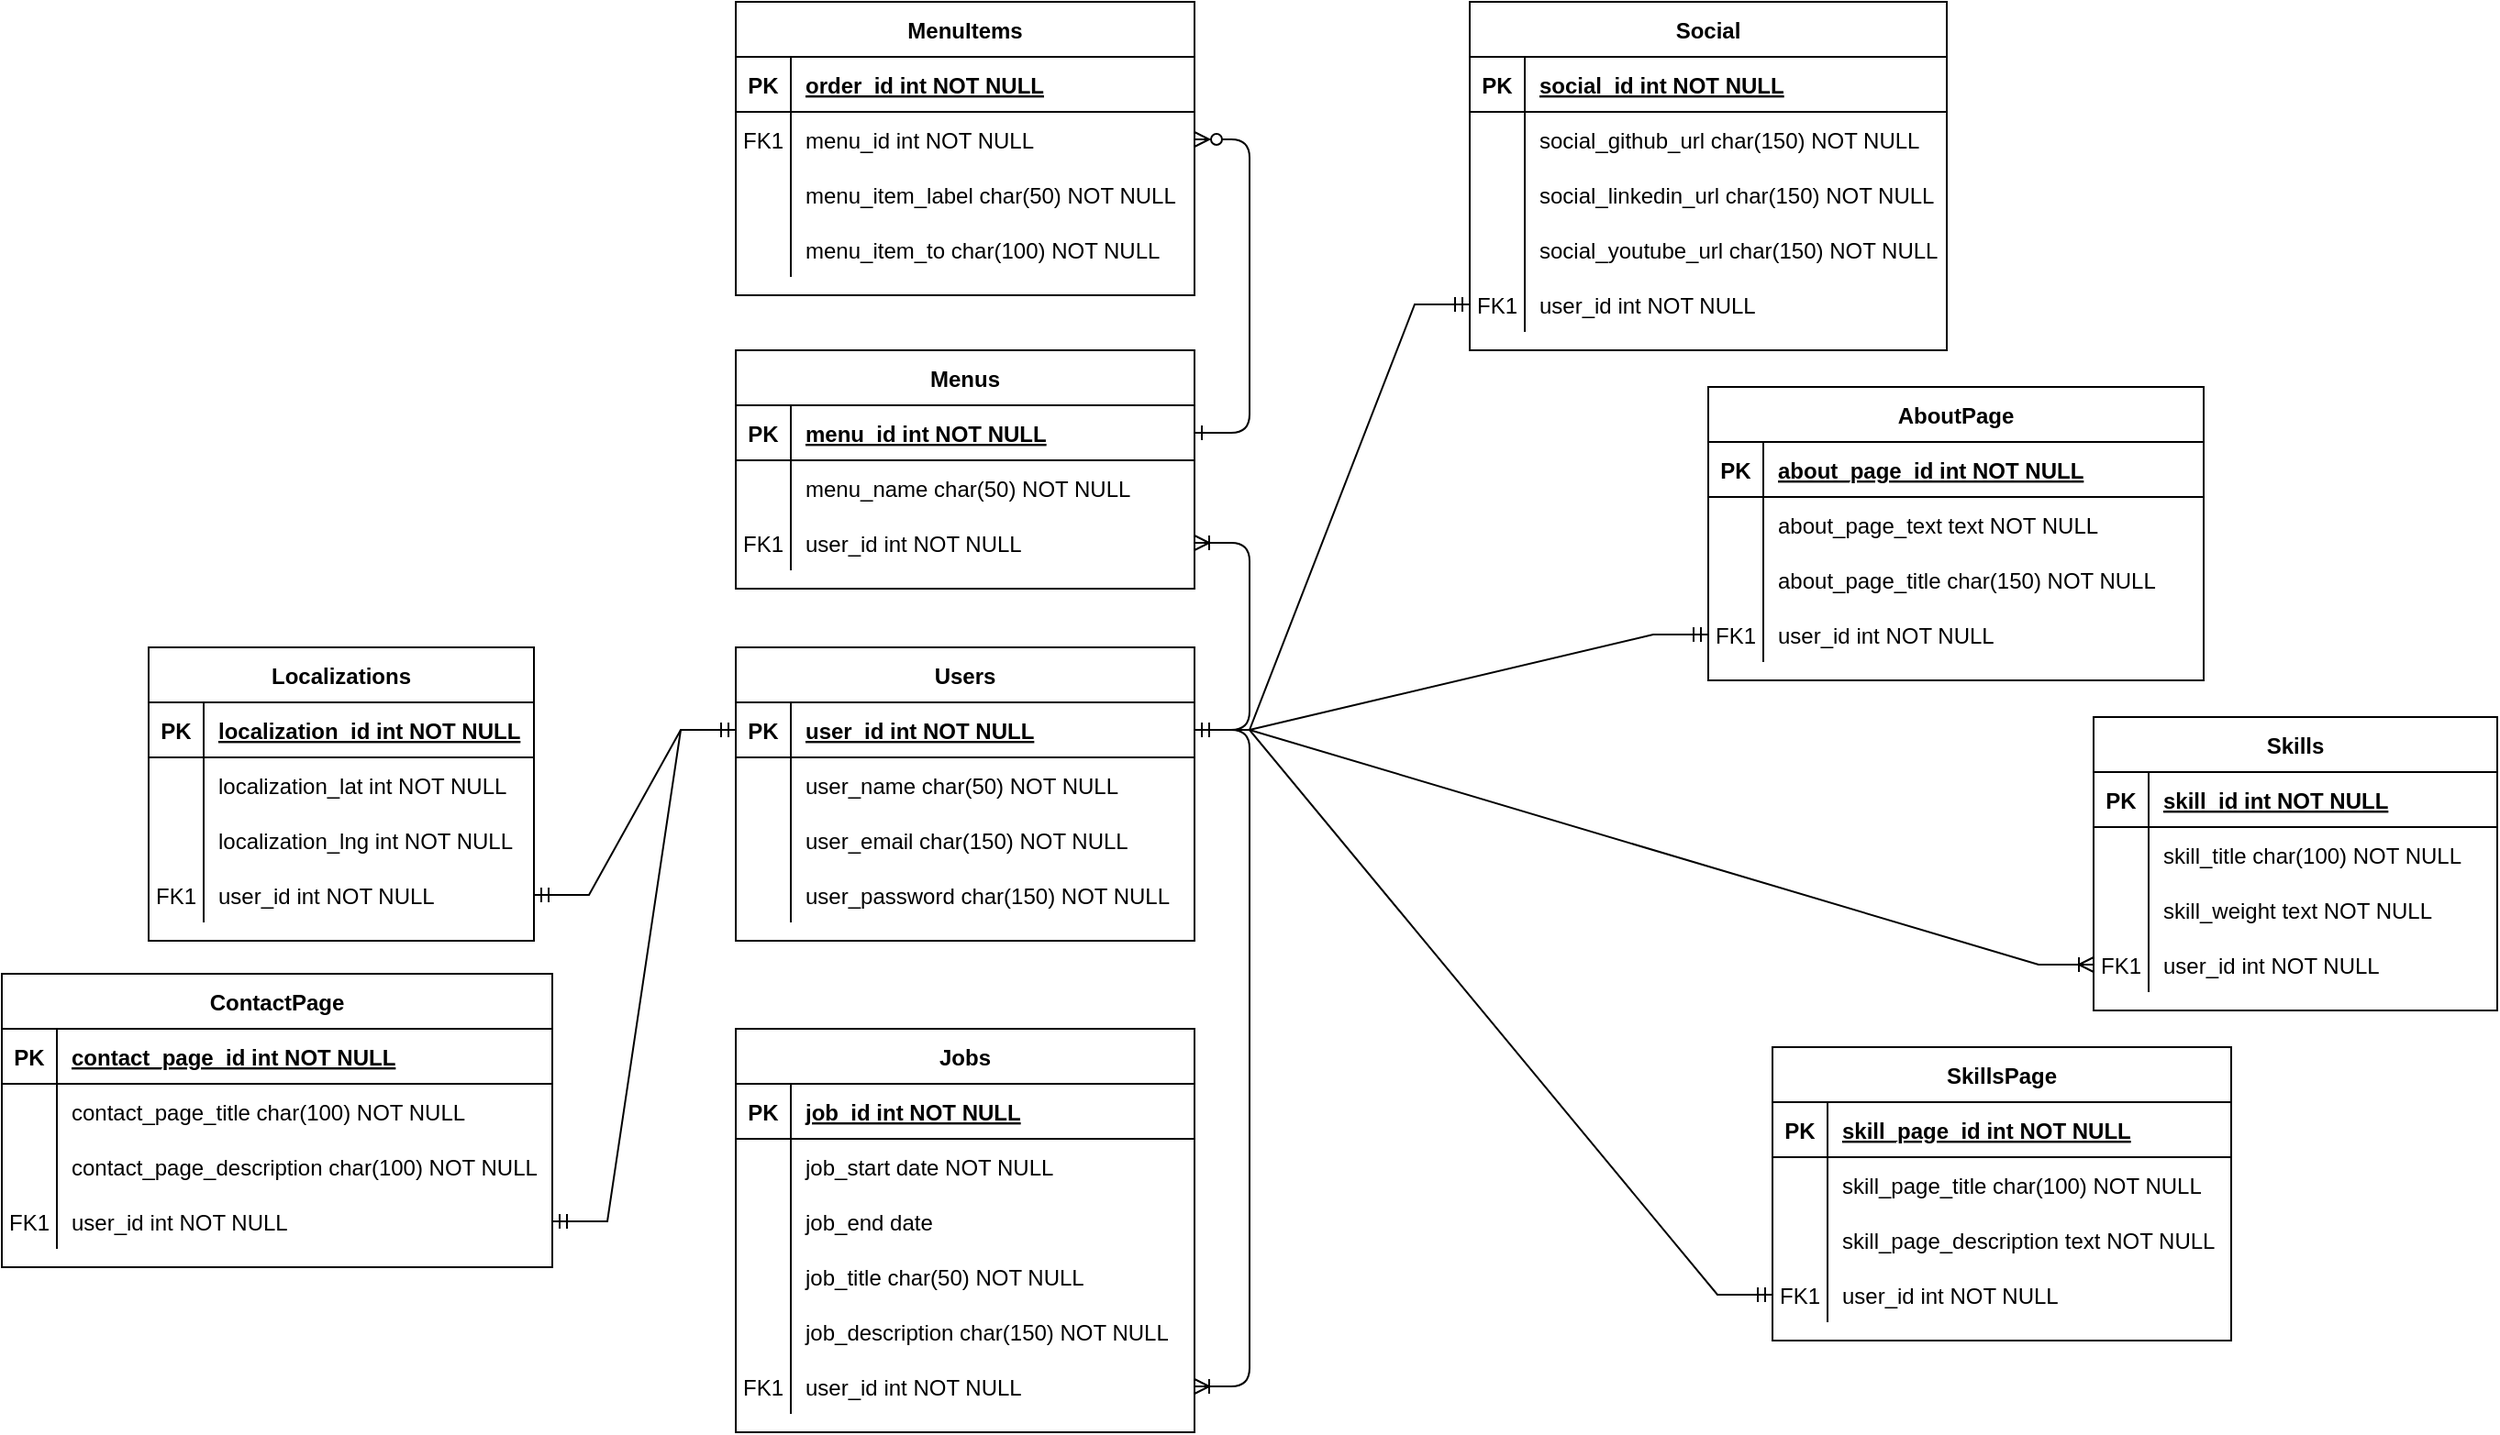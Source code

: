 <mxfile version="19.0.3" type="device"><diagram id="R2lEEEUBdFMjLlhIrx00" name="Page-1"><mxGraphModel dx="2092" dy="469" grid="1" gridSize="10" guides="1" tooltips="1" connect="1" arrows="1" fold="1" page="1" pageScale="1" pageWidth="1169" pageHeight="827" math="0" shadow="0" extFonts="Permanent Marker^https://fonts.googleapis.com/css?family=Permanent+Marker"><root><mxCell id="0"/><mxCell id="1" parent="0"/><mxCell id="C-vyLk0tnHw3VtMMgP7b-1" value="" style="edgeStyle=entityRelationEdgeStyle;endArrow=ERzeroToMany;startArrow=ERone;endFill=1;startFill=0;" parent="1" source="C-vyLk0tnHw3VtMMgP7b-24" target="C-vyLk0tnHw3VtMMgP7b-6" edge="1"><mxGeometry width="100" height="100" relative="1" as="geometry"><mxPoint x="-400" y="700" as="sourcePoint"/><mxPoint x="-300" y="600" as="targetPoint"/></mxGeometry></mxCell><mxCell id="C-vyLk0tnHw3VtMMgP7b-2" value="MenuItems" style="shape=table;startSize=30;container=1;collapsible=1;childLayout=tableLayout;fixedRows=1;rowLines=0;fontStyle=1;align=center;resizeLast=1;" parent="1" vertex="1"><mxGeometry x="20" y="10" width="250" height="160" as="geometry"/></mxCell><mxCell id="C-vyLk0tnHw3VtMMgP7b-3" value="" style="shape=partialRectangle;collapsible=0;dropTarget=0;pointerEvents=0;fillColor=none;points=[[0,0.5],[1,0.5]];portConstraint=eastwest;top=0;left=0;right=0;bottom=1;" parent="C-vyLk0tnHw3VtMMgP7b-2" vertex="1"><mxGeometry y="30" width="250" height="30" as="geometry"/></mxCell><mxCell id="C-vyLk0tnHw3VtMMgP7b-4" value="PK" style="shape=partialRectangle;overflow=hidden;connectable=0;fillColor=none;top=0;left=0;bottom=0;right=0;fontStyle=1;" parent="C-vyLk0tnHw3VtMMgP7b-3" vertex="1"><mxGeometry width="30" height="30" as="geometry"><mxRectangle width="30" height="30" as="alternateBounds"/></mxGeometry></mxCell><mxCell id="C-vyLk0tnHw3VtMMgP7b-5" value="order_id int NOT NULL " style="shape=partialRectangle;overflow=hidden;connectable=0;fillColor=none;top=0;left=0;bottom=0;right=0;align=left;spacingLeft=6;fontStyle=5;" parent="C-vyLk0tnHw3VtMMgP7b-3" vertex="1"><mxGeometry x="30" width="220" height="30" as="geometry"><mxRectangle width="220" height="30" as="alternateBounds"/></mxGeometry></mxCell><mxCell id="C-vyLk0tnHw3VtMMgP7b-6" value="" style="shape=partialRectangle;collapsible=0;dropTarget=0;pointerEvents=0;fillColor=none;points=[[0,0.5],[1,0.5]];portConstraint=eastwest;top=0;left=0;right=0;bottom=0;" parent="C-vyLk0tnHw3VtMMgP7b-2" vertex="1"><mxGeometry y="60" width="250" height="30" as="geometry"/></mxCell><mxCell id="C-vyLk0tnHw3VtMMgP7b-7" value="FK1" style="shape=partialRectangle;overflow=hidden;connectable=0;fillColor=none;top=0;left=0;bottom=0;right=0;" parent="C-vyLk0tnHw3VtMMgP7b-6" vertex="1"><mxGeometry width="30" height="30" as="geometry"><mxRectangle width="30" height="30" as="alternateBounds"/></mxGeometry></mxCell><mxCell id="C-vyLk0tnHw3VtMMgP7b-8" value="menu_id int NOT NULL" style="shape=partialRectangle;overflow=hidden;connectable=0;fillColor=none;top=0;left=0;bottom=0;right=0;align=left;spacingLeft=6;" parent="C-vyLk0tnHw3VtMMgP7b-6" vertex="1"><mxGeometry x="30" width="220" height="30" as="geometry"><mxRectangle width="220" height="30" as="alternateBounds"/></mxGeometry></mxCell><mxCell id="C-vyLk0tnHw3VtMMgP7b-9" value="" style="shape=partialRectangle;collapsible=0;dropTarget=0;pointerEvents=0;fillColor=none;points=[[0,0.5],[1,0.5]];portConstraint=eastwest;top=0;left=0;right=0;bottom=0;" parent="C-vyLk0tnHw3VtMMgP7b-2" vertex="1"><mxGeometry y="90" width="250" height="30" as="geometry"/></mxCell><mxCell id="C-vyLk0tnHw3VtMMgP7b-10" value="" style="shape=partialRectangle;overflow=hidden;connectable=0;fillColor=none;top=0;left=0;bottom=0;right=0;" parent="C-vyLk0tnHw3VtMMgP7b-9" vertex="1"><mxGeometry width="30" height="30" as="geometry"><mxRectangle width="30" height="30" as="alternateBounds"/></mxGeometry></mxCell><mxCell id="C-vyLk0tnHw3VtMMgP7b-11" value="menu_item_label char(50) NOT NULL" style="shape=partialRectangle;overflow=hidden;connectable=0;fillColor=none;top=0;left=0;bottom=0;right=0;align=left;spacingLeft=6;" parent="C-vyLk0tnHw3VtMMgP7b-9" vertex="1"><mxGeometry x="30" width="220" height="30" as="geometry"><mxRectangle width="220" height="30" as="alternateBounds"/></mxGeometry></mxCell><mxCell id="0w_cMMmp7OJdgf9dZxcB-1" value="" style="shape=partialRectangle;collapsible=0;dropTarget=0;pointerEvents=0;fillColor=none;points=[[0,0.5],[1,0.5]];portConstraint=eastwest;top=0;left=0;right=0;bottom=0;" parent="C-vyLk0tnHw3VtMMgP7b-2" vertex="1"><mxGeometry y="120" width="250" height="30" as="geometry"/></mxCell><mxCell id="0w_cMMmp7OJdgf9dZxcB-2" value="" style="shape=partialRectangle;overflow=hidden;connectable=0;fillColor=none;top=0;left=0;bottom=0;right=0;" parent="0w_cMMmp7OJdgf9dZxcB-1" vertex="1"><mxGeometry width="30" height="30" as="geometry"><mxRectangle width="30" height="30" as="alternateBounds"/></mxGeometry></mxCell><mxCell id="0w_cMMmp7OJdgf9dZxcB-3" value="menu_item_to char(100) NOT NULL" style="shape=partialRectangle;overflow=hidden;connectable=0;fillColor=none;top=0;left=0;bottom=0;right=0;align=left;spacingLeft=6;" parent="0w_cMMmp7OJdgf9dZxcB-1" vertex="1"><mxGeometry x="30" width="220" height="30" as="geometry"><mxRectangle width="220" height="30" as="alternateBounds"/></mxGeometry></mxCell><mxCell id="C-vyLk0tnHw3VtMMgP7b-23" value="Menus" style="shape=table;startSize=30;container=1;collapsible=1;childLayout=tableLayout;fixedRows=1;rowLines=0;fontStyle=1;align=center;resizeLast=1;" parent="1" vertex="1"><mxGeometry x="20" y="200" width="250" height="130" as="geometry"/></mxCell><mxCell id="C-vyLk0tnHw3VtMMgP7b-24" value="" style="shape=partialRectangle;collapsible=0;dropTarget=0;pointerEvents=0;fillColor=none;points=[[0,0.5],[1,0.5]];portConstraint=eastwest;top=0;left=0;right=0;bottom=1;" parent="C-vyLk0tnHw3VtMMgP7b-23" vertex="1"><mxGeometry y="30" width="250" height="30" as="geometry"/></mxCell><mxCell id="C-vyLk0tnHw3VtMMgP7b-25" value="PK" style="shape=partialRectangle;overflow=hidden;connectable=0;fillColor=none;top=0;left=0;bottom=0;right=0;fontStyle=1;" parent="C-vyLk0tnHw3VtMMgP7b-24" vertex="1"><mxGeometry width="30" height="30" as="geometry"><mxRectangle width="30" height="30" as="alternateBounds"/></mxGeometry></mxCell><mxCell id="C-vyLk0tnHw3VtMMgP7b-26" value="menu_id int NOT NULL " style="shape=partialRectangle;overflow=hidden;connectable=0;fillColor=none;top=0;left=0;bottom=0;right=0;align=left;spacingLeft=6;fontStyle=5;" parent="C-vyLk0tnHw3VtMMgP7b-24" vertex="1"><mxGeometry x="30" width="220" height="30" as="geometry"><mxRectangle width="220" height="30" as="alternateBounds"/></mxGeometry></mxCell><mxCell id="C-vyLk0tnHw3VtMMgP7b-27" value="" style="shape=partialRectangle;collapsible=0;dropTarget=0;pointerEvents=0;fillColor=none;points=[[0,0.5],[1,0.5]];portConstraint=eastwest;top=0;left=0;right=0;bottom=0;" parent="C-vyLk0tnHw3VtMMgP7b-23" vertex="1"><mxGeometry y="60" width="250" height="30" as="geometry"/></mxCell><mxCell id="C-vyLk0tnHw3VtMMgP7b-28" value="" style="shape=partialRectangle;overflow=hidden;connectable=0;fillColor=none;top=0;left=0;bottom=0;right=0;" parent="C-vyLk0tnHw3VtMMgP7b-27" vertex="1"><mxGeometry width="30" height="30" as="geometry"><mxRectangle width="30" height="30" as="alternateBounds"/></mxGeometry></mxCell><mxCell id="C-vyLk0tnHw3VtMMgP7b-29" value="menu_name char(50) NOT NULL" style="shape=partialRectangle;overflow=hidden;connectable=0;fillColor=none;top=0;left=0;bottom=0;right=0;align=left;spacingLeft=6;" parent="C-vyLk0tnHw3VtMMgP7b-27" vertex="1"><mxGeometry x="30" width="220" height="30" as="geometry"><mxRectangle width="220" height="30" as="alternateBounds"/></mxGeometry></mxCell><mxCell id="wL13gXfQm0aRCwqYXmZl-15" value="" style="shape=partialRectangle;collapsible=0;dropTarget=0;pointerEvents=0;fillColor=none;points=[[0,0.5],[1,0.5]];portConstraint=eastwest;top=0;left=0;right=0;bottom=0;" parent="C-vyLk0tnHw3VtMMgP7b-23" vertex="1"><mxGeometry y="90" width="250" height="30" as="geometry"/></mxCell><mxCell id="wL13gXfQm0aRCwqYXmZl-16" value="FK1" style="shape=partialRectangle;overflow=hidden;connectable=0;fillColor=none;top=0;left=0;bottom=0;right=0;" parent="wL13gXfQm0aRCwqYXmZl-15" vertex="1"><mxGeometry width="30" height="30" as="geometry"><mxRectangle width="30" height="30" as="alternateBounds"/></mxGeometry></mxCell><mxCell id="wL13gXfQm0aRCwqYXmZl-17" value="user_id int NOT NULL" style="shape=partialRectangle;overflow=hidden;connectable=0;fillColor=none;top=0;left=0;bottom=0;right=0;align=left;spacingLeft=6;" parent="wL13gXfQm0aRCwqYXmZl-15" vertex="1"><mxGeometry x="30" width="220" height="30" as="geometry"><mxRectangle width="220" height="30" as="alternateBounds"/></mxGeometry></mxCell><mxCell id="-p1VI9gJHtbzAQNxb0Ce-1" value="Social" style="shape=table;startSize=30;container=1;collapsible=1;childLayout=tableLayout;fixedRows=1;rowLines=0;fontStyle=1;align=center;resizeLast=1;" parent="1" vertex="1"><mxGeometry x="420" y="10" width="260" height="190" as="geometry"/></mxCell><mxCell id="-p1VI9gJHtbzAQNxb0Ce-2" value="" style="shape=partialRectangle;collapsible=0;dropTarget=0;pointerEvents=0;fillColor=none;points=[[0,0.5],[1,0.5]];portConstraint=eastwest;top=0;left=0;right=0;bottom=1;" parent="-p1VI9gJHtbzAQNxb0Ce-1" vertex="1"><mxGeometry y="30" width="260" height="30" as="geometry"/></mxCell><mxCell id="-p1VI9gJHtbzAQNxb0Ce-3" value="PK" style="shape=partialRectangle;overflow=hidden;connectable=0;fillColor=none;top=0;left=0;bottom=0;right=0;fontStyle=1;" parent="-p1VI9gJHtbzAQNxb0Ce-2" vertex="1"><mxGeometry width="30" height="30" as="geometry"><mxRectangle width="30" height="30" as="alternateBounds"/></mxGeometry></mxCell><mxCell id="-p1VI9gJHtbzAQNxb0Ce-4" value="social_id int NOT NULL " style="shape=partialRectangle;overflow=hidden;connectable=0;fillColor=none;top=0;left=0;bottom=0;right=0;align=left;spacingLeft=6;fontStyle=5;" parent="-p1VI9gJHtbzAQNxb0Ce-2" vertex="1"><mxGeometry x="30" width="230" height="30" as="geometry"><mxRectangle width="230" height="30" as="alternateBounds"/></mxGeometry></mxCell><mxCell id="-p1VI9gJHtbzAQNxb0Ce-5" value="" style="shape=partialRectangle;collapsible=0;dropTarget=0;pointerEvents=0;fillColor=none;points=[[0,0.5],[1,0.5]];portConstraint=eastwest;top=0;left=0;right=0;bottom=0;" parent="-p1VI9gJHtbzAQNxb0Ce-1" vertex="1"><mxGeometry y="60" width="260" height="30" as="geometry"/></mxCell><mxCell id="-p1VI9gJHtbzAQNxb0Ce-6" value="" style="shape=partialRectangle;overflow=hidden;connectable=0;fillColor=none;top=0;left=0;bottom=0;right=0;" parent="-p1VI9gJHtbzAQNxb0Ce-5" vertex="1"><mxGeometry width="30" height="30" as="geometry"><mxRectangle width="30" height="30" as="alternateBounds"/></mxGeometry></mxCell><mxCell id="-p1VI9gJHtbzAQNxb0Ce-7" value="social_github_url char(150) NOT NULL" style="shape=partialRectangle;overflow=hidden;connectable=0;fillColor=none;top=0;left=0;bottom=0;right=0;align=left;spacingLeft=6;" parent="-p1VI9gJHtbzAQNxb0Ce-5" vertex="1"><mxGeometry x="30" width="230" height="30" as="geometry"><mxRectangle width="230" height="30" as="alternateBounds"/></mxGeometry></mxCell><mxCell id="-p1VI9gJHtbzAQNxb0Ce-8" value="" style="shape=partialRectangle;collapsible=0;dropTarget=0;pointerEvents=0;fillColor=none;points=[[0,0.5],[1,0.5]];portConstraint=eastwest;top=0;left=0;right=0;bottom=0;" parent="-p1VI9gJHtbzAQNxb0Ce-1" vertex="1"><mxGeometry y="90" width="260" height="30" as="geometry"/></mxCell><mxCell id="-p1VI9gJHtbzAQNxb0Ce-9" value="" style="shape=partialRectangle;overflow=hidden;connectable=0;fillColor=none;top=0;left=0;bottom=0;right=0;" parent="-p1VI9gJHtbzAQNxb0Ce-8" vertex="1"><mxGeometry width="30" height="30" as="geometry"><mxRectangle width="30" height="30" as="alternateBounds"/></mxGeometry></mxCell><mxCell id="-p1VI9gJHtbzAQNxb0Ce-10" value="social_linkedin_url char(150) NOT NULL" style="shape=partialRectangle;overflow=hidden;connectable=0;fillColor=none;top=0;left=0;bottom=0;right=0;align=left;spacingLeft=6;" parent="-p1VI9gJHtbzAQNxb0Ce-8" vertex="1"><mxGeometry x="30" width="230" height="30" as="geometry"><mxRectangle width="230" height="30" as="alternateBounds"/></mxGeometry></mxCell><mxCell id="-p1VI9gJHtbzAQNxb0Ce-11" value="" style="shape=partialRectangle;collapsible=0;dropTarget=0;pointerEvents=0;fillColor=none;points=[[0,0.5],[1,0.5]];portConstraint=eastwest;top=0;left=0;right=0;bottom=0;" parent="-p1VI9gJHtbzAQNxb0Ce-1" vertex="1"><mxGeometry y="120" width="260" height="30" as="geometry"/></mxCell><mxCell id="-p1VI9gJHtbzAQNxb0Ce-12" value="" style="shape=partialRectangle;overflow=hidden;connectable=0;fillColor=none;top=0;left=0;bottom=0;right=0;" parent="-p1VI9gJHtbzAQNxb0Ce-11" vertex="1"><mxGeometry width="30" height="30" as="geometry"><mxRectangle width="30" height="30" as="alternateBounds"/></mxGeometry></mxCell><mxCell id="-p1VI9gJHtbzAQNxb0Ce-13" value="social_youtube_url char(150) NOT NULL" style="shape=partialRectangle;overflow=hidden;connectable=0;fillColor=none;top=0;left=0;bottom=0;right=0;align=left;spacingLeft=6;" parent="-p1VI9gJHtbzAQNxb0Ce-11" vertex="1"><mxGeometry x="30" width="230" height="30" as="geometry"><mxRectangle width="230" height="30" as="alternateBounds"/></mxGeometry></mxCell><mxCell id="-p1VI9gJHtbzAQNxb0Ce-62" value="" style="shape=partialRectangle;collapsible=0;dropTarget=0;pointerEvents=0;fillColor=none;points=[[0,0.5],[1,0.5]];portConstraint=eastwest;top=0;left=0;right=0;bottom=0;" parent="-p1VI9gJHtbzAQNxb0Ce-1" vertex="1"><mxGeometry y="150" width="260" height="30" as="geometry"/></mxCell><mxCell id="-p1VI9gJHtbzAQNxb0Ce-63" value="FK1" style="shape=partialRectangle;overflow=hidden;connectable=0;fillColor=none;top=0;left=0;bottom=0;right=0;" parent="-p1VI9gJHtbzAQNxb0Ce-62" vertex="1"><mxGeometry width="30" height="30" as="geometry"><mxRectangle width="30" height="30" as="alternateBounds"/></mxGeometry></mxCell><mxCell id="-p1VI9gJHtbzAQNxb0Ce-64" value="user_id int NOT NULL" style="shape=partialRectangle;overflow=hidden;connectable=0;fillColor=none;top=0;left=0;bottom=0;right=0;align=left;spacingLeft=6;" parent="-p1VI9gJHtbzAQNxb0Ce-62" vertex="1"><mxGeometry x="30" width="230" height="30" as="geometry"><mxRectangle width="230" height="30" as="alternateBounds"/></mxGeometry></mxCell><mxCell id="-p1VI9gJHtbzAQNxb0Ce-14" value="Users" style="shape=table;startSize=30;container=1;collapsible=1;childLayout=tableLayout;fixedRows=1;rowLines=0;fontStyle=1;align=center;resizeLast=1;" parent="1" vertex="1"><mxGeometry x="20" y="362" width="250" height="160" as="geometry"/></mxCell><mxCell id="-p1VI9gJHtbzAQNxb0Ce-15" value="" style="shape=partialRectangle;collapsible=0;dropTarget=0;pointerEvents=0;fillColor=none;points=[[0,0.5],[1,0.5]];portConstraint=eastwest;top=0;left=0;right=0;bottom=1;" parent="-p1VI9gJHtbzAQNxb0Ce-14" vertex="1"><mxGeometry y="30" width="250" height="30" as="geometry"/></mxCell><mxCell id="-p1VI9gJHtbzAQNxb0Ce-16" value="PK" style="shape=partialRectangle;overflow=hidden;connectable=0;fillColor=none;top=0;left=0;bottom=0;right=0;fontStyle=1;" parent="-p1VI9gJHtbzAQNxb0Ce-15" vertex="1"><mxGeometry width="30" height="30" as="geometry"><mxRectangle width="30" height="30" as="alternateBounds"/></mxGeometry></mxCell><mxCell id="-p1VI9gJHtbzAQNxb0Ce-17" value="user_id int NOT NULL " style="shape=partialRectangle;overflow=hidden;connectable=0;fillColor=none;top=0;left=0;bottom=0;right=0;align=left;spacingLeft=6;fontStyle=5;" parent="-p1VI9gJHtbzAQNxb0Ce-15" vertex="1"><mxGeometry x="30" width="220" height="30" as="geometry"><mxRectangle width="220" height="30" as="alternateBounds"/></mxGeometry></mxCell><mxCell id="-p1VI9gJHtbzAQNxb0Ce-18" value="" style="shape=partialRectangle;collapsible=0;dropTarget=0;pointerEvents=0;fillColor=none;points=[[0,0.5],[1,0.5]];portConstraint=eastwest;top=0;left=0;right=0;bottom=0;" parent="-p1VI9gJHtbzAQNxb0Ce-14" vertex="1"><mxGeometry y="60" width="250" height="30" as="geometry"/></mxCell><mxCell id="-p1VI9gJHtbzAQNxb0Ce-19" value="" style="shape=partialRectangle;overflow=hidden;connectable=0;fillColor=none;top=0;left=0;bottom=0;right=0;" parent="-p1VI9gJHtbzAQNxb0Ce-18" vertex="1"><mxGeometry width="30" height="30" as="geometry"><mxRectangle width="30" height="30" as="alternateBounds"/></mxGeometry></mxCell><mxCell id="-p1VI9gJHtbzAQNxb0Ce-20" value="user_name char(50) NOT NULL" style="shape=partialRectangle;overflow=hidden;connectable=0;fillColor=none;top=0;left=0;bottom=0;right=0;align=left;spacingLeft=6;" parent="-p1VI9gJHtbzAQNxb0Ce-18" vertex="1"><mxGeometry x="30" width="220" height="30" as="geometry"><mxRectangle width="220" height="30" as="alternateBounds"/></mxGeometry></mxCell><mxCell id="-p1VI9gJHtbzAQNxb0Ce-21" value="" style="shape=partialRectangle;collapsible=0;dropTarget=0;pointerEvents=0;fillColor=none;points=[[0,0.5],[1,0.5]];portConstraint=eastwest;top=0;left=0;right=0;bottom=0;" parent="-p1VI9gJHtbzAQNxb0Ce-14" vertex="1"><mxGeometry y="90" width="250" height="30" as="geometry"/></mxCell><mxCell id="-p1VI9gJHtbzAQNxb0Ce-22" value="" style="shape=partialRectangle;overflow=hidden;connectable=0;fillColor=none;top=0;left=0;bottom=0;right=0;" parent="-p1VI9gJHtbzAQNxb0Ce-21" vertex="1"><mxGeometry width="30" height="30" as="geometry"><mxRectangle width="30" height="30" as="alternateBounds"/></mxGeometry></mxCell><mxCell id="-p1VI9gJHtbzAQNxb0Ce-23" value="user_email char(150) NOT NULL" style="shape=partialRectangle;overflow=hidden;connectable=0;fillColor=none;top=0;left=0;bottom=0;right=0;align=left;spacingLeft=6;" parent="-p1VI9gJHtbzAQNxb0Ce-21" vertex="1"><mxGeometry x="30" width="220" height="30" as="geometry"><mxRectangle width="220" height="30" as="alternateBounds"/></mxGeometry></mxCell><mxCell id="-p1VI9gJHtbzAQNxb0Ce-24" value="" style="shape=partialRectangle;collapsible=0;dropTarget=0;pointerEvents=0;fillColor=none;points=[[0,0.5],[1,0.5]];portConstraint=eastwest;top=0;left=0;right=0;bottom=0;" parent="-p1VI9gJHtbzAQNxb0Ce-14" vertex="1"><mxGeometry y="120" width="250" height="30" as="geometry"/></mxCell><mxCell id="-p1VI9gJHtbzAQNxb0Ce-25" value="" style="shape=partialRectangle;overflow=hidden;connectable=0;fillColor=none;top=0;left=0;bottom=0;right=0;" parent="-p1VI9gJHtbzAQNxb0Ce-24" vertex="1"><mxGeometry width="30" height="30" as="geometry"><mxRectangle width="30" height="30" as="alternateBounds"/></mxGeometry></mxCell><mxCell id="-p1VI9gJHtbzAQNxb0Ce-26" value="user_password char(150) NOT NULL" style="shape=partialRectangle;overflow=hidden;connectable=0;fillColor=none;top=0;left=0;bottom=0;right=0;align=left;spacingLeft=6;" parent="-p1VI9gJHtbzAQNxb0Ce-24" vertex="1"><mxGeometry x="30" width="220" height="30" as="geometry"><mxRectangle width="220" height="30" as="alternateBounds"/></mxGeometry></mxCell><mxCell id="MSf_g4DOHhOF5L7z4UEj-1" value="AboutPage" style="shape=table;startSize=30;container=1;collapsible=1;childLayout=tableLayout;fixedRows=1;rowLines=0;fontStyle=1;align=center;resizeLast=1;" parent="1" vertex="1"><mxGeometry x="550" y="220" width="270" height="160" as="geometry"/></mxCell><mxCell id="MSf_g4DOHhOF5L7z4UEj-2" value="" style="shape=partialRectangle;collapsible=0;dropTarget=0;pointerEvents=0;fillColor=none;points=[[0,0.5],[1,0.5]];portConstraint=eastwest;top=0;left=0;right=0;bottom=1;" parent="MSf_g4DOHhOF5L7z4UEj-1" vertex="1"><mxGeometry y="30" width="270" height="30" as="geometry"/></mxCell><mxCell id="MSf_g4DOHhOF5L7z4UEj-3" value="PK" style="shape=partialRectangle;overflow=hidden;connectable=0;fillColor=none;top=0;left=0;bottom=0;right=0;fontStyle=1;" parent="MSf_g4DOHhOF5L7z4UEj-2" vertex="1"><mxGeometry width="30" height="30" as="geometry"><mxRectangle width="30" height="30" as="alternateBounds"/></mxGeometry></mxCell><mxCell id="MSf_g4DOHhOF5L7z4UEj-4" value="about_page_id int NOT NULL " style="shape=partialRectangle;overflow=hidden;connectable=0;fillColor=none;top=0;left=0;bottom=0;right=0;align=left;spacingLeft=6;fontStyle=5;" parent="MSf_g4DOHhOF5L7z4UEj-2" vertex="1"><mxGeometry x="30" width="240" height="30" as="geometry"><mxRectangle width="240" height="30" as="alternateBounds"/></mxGeometry></mxCell><mxCell id="MSf_g4DOHhOF5L7z4UEj-5" value="" style="shape=partialRectangle;collapsible=0;dropTarget=0;pointerEvents=0;fillColor=none;points=[[0,0.5],[1,0.5]];portConstraint=eastwest;top=0;left=0;right=0;bottom=0;" parent="MSf_g4DOHhOF5L7z4UEj-1" vertex="1"><mxGeometry y="60" width="270" height="30" as="geometry"/></mxCell><mxCell id="MSf_g4DOHhOF5L7z4UEj-6" value="" style="shape=partialRectangle;overflow=hidden;connectable=0;fillColor=none;top=0;left=0;bottom=0;right=0;" parent="MSf_g4DOHhOF5L7z4UEj-5" vertex="1"><mxGeometry width="30" height="30" as="geometry"><mxRectangle width="30" height="30" as="alternateBounds"/></mxGeometry></mxCell><mxCell id="MSf_g4DOHhOF5L7z4UEj-7" value="about_page_text text NOT NULL" style="shape=partialRectangle;overflow=hidden;connectable=0;fillColor=none;top=0;left=0;bottom=0;right=0;align=left;spacingLeft=6;" parent="MSf_g4DOHhOF5L7z4UEj-5" vertex="1"><mxGeometry x="30" width="240" height="30" as="geometry"><mxRectangle width="240" height="30" as="alternateBounds"/></mxGeometry></mxCell><mxCell id="MSf_g4DOHhOF5L7z4UEj-8" value="" style="shape=partialRectangle;collapsible=0;dropTarget=0;pointerEvents=0;fillColor=none;points=[[0,0.5],[1,0.5]];portConstraint=eastwest;top=0;left=0;right=0;bottom=0;" parent="MSf_g4DOHhOF5L7z4UEj-1" vertex="1"><mxGeometry y="90" width="270" height="30" as="geometry"/></mxCell><mxCell id="MSf_g4DOHhOF5L7z4UEj-9" value="" style="shape=partialRectangle;overflow=hidden;connectable=0;fillColor=none;top=0;left=0;bottom=0;right=0;" parent="MSf_g4DOHhOF5L7z4UEj-8" vertex="1"><mxGeometry width="30" height="30" as="geometry"><mxRectangle width="30" height="30" as="alternateBounds"/></mxGeometry></mxCell><mxCell id="MSf_g4DOHhOF5L7z4UEj-10" value="about_page_title char(150) NOT NULL" style="shape=partialRectangle;overflow=hidden;connectable=0;fillColor=none;top=0;left=0;bottom=0;right=0;align=left;spacingLeft=6;" parent="MSf_g4DOHhOF5L7z4UEj-8" vertex="1"><mxGeometry x="30" width="240" height="30" as="geometry"><mxRectangle width="240" height="30" as="alternateBounds"/></mxGeometry></mxCell><mxCell id="MSf_g4DOHhOF5L7z4UEj-11" value="" style="shape=partialRectangle;collapsible=0;dropTarget=0;pointerEvents=0;fillColor=none;points=[[0,0.5],[1,0.5]];portConstraint=eastwest;top=0;left=0;right=0;bottom=0;" parent="MSf_g4DOHhOF5L7z4UEj-1" vertex="1"><mxGeometry y="120" width="270" height="30" as="geometry"/></mxCell><mxCell id="MSf_g4DOHhOF5L7z4UEj-12" value="FK1" style="shape=partialRectangle;overflow=hidden;connectable=0;fillColor=none;top=0;left=0;bottom=0;right=0;" parent="MSf_g4DOHhOF5L7z4UEj-11" vertex="1"><mxGeometry width="30" height="30" as="geometry"><mxRectangle width="30" height="30" as="alternateBounds"/></mxGeometry></mxCell><mxCell id="MSf_g4DOHhOF5L7z4UEj-13" value="user_id int NOT NULL" style="shape=partialRectangle;overflow=hidden;connectable=0;fillColor=none;top=0;left=0;bottom=0;right=0;align=left;spacingLeft=6;" parent="MSf_g4DOHhOF5L7z4UEj-11" vertex="1"><mxGeometry x="30" width="240" height="30" as="geometry"><mxRectangle width="240" height="30" as="alternateBounds"/></mxGeometry></mxCell><mxCell id="MSf_g4DOHhOF5L7z4UEj-49" value="Skills" style="shape=table;startSize=30;container=1;collapsible=1;childLayout=tableLayout;fixedRows=1;rowLines=0;fontStyle=1;align=center;resizeLast=1;" parent="1" vertex="1"><mxGeometry x="760" y="400" width="220" height="160" as="geometry"/></mxCell><mxCell id="MSf_g4DOHhOF5L7z4UEj-50" value="" style="shape=tableRow;horizontal=0;startSize=0;swimlaneHead=0;swimlaneBody=0;fillColor=none;collapsible=0;dropTarget=0;points=[[0,0.5],[1,0.5]];portConstraint=eastwest;top=0;left=0;right=0;bottom=1;" parent="MSf_g4DOHhOF5L7z4UEj-49" vertex="1"><mxGeometry y="30" width="220" height="30" as="geometry"/></mxCell><mxCell id="MSf_g4DOHhOF5L7z4UEj-51" value="PK" style="shape=partialRectangle;connectable=0;fillColor=none;top=0;left=0;bottom=0;right=0;fontStyle=1;overflow=hidden;" parent="MSf_g4DOHhOF5L7z4UEj-50" vertex="1"><mxGeometry width="30" height="30" as="geometry"><mxRectangle width="30" height="30" as="alternateBounds"/></mxGeometry></mxCell><mxCell id="MSf_g4DOHhOF5L7z4UEj-52" value="skill_id int NOT NULL" style="shape=partialRectangle;connectable=0;fillColor=none;top=0;left=0;bottom=0;right=0;align=left;spacingLeft=6;fontStyle=5;overflow=hidden;" parent="MSf_g4DOHhOF5L7z4UEj-50" vertex="1"><mxGeometry x="30" width="190" height="30" as="geometry"><mxRectangle width="190" height="30" as="alternateBounds"/></mxGeometry></mxCell><mxCell id="MSf_g4DOHhOF5L7z4UEj-53" value="" style="shape=tableRow;horizontal=0;startSize=0;swimlaneHead=0;swimlaneBody=0;fillColor=none;collapsible=0;dropTarget=0;points=[[0,0.5],[1,0.5]];portConstraint=eastwest;top=0;left=0;right=0;bottom=0;" parent="MSf_g4DOHhOF5L7z4UEj-49" vertex="1"><mxGeometry y="60" width="220" height="30" as="geometry"/></mxCell><mxCell id="MSf_g4DOHhOF5L7z4UEj-54" value="" style="shape=partialRectangle;connectable=0;fillColor=none;top=0;left=0;bottom=0;right=0;editable=1;overflow=hidden;" parent="MSf_g4DOHhOF5L7z4UEj-53" vertex="1"><mxGeometry width="30" height="30" as="geometry"><mxRectangle width="30" height="30" as="alternateBounds"/></mxGeometry></mxCell><mxCell id="MSf_g4DOHhOF5L7z4UEj-55" value="skill_title char(100) NOT NULL" style="shape=partialRectangle;connectable=0;fillColor=none;top=0;left=0;bottom=0;right=0;align=left;spacingLeft=6;overflow=hidden;" parent="MSf_g4DOHhOF5L7z4UEj-53" vertex="1"><mxGeometry x="30" width="190" height="30" as="geometry"><mxRectangle width="190" height="30" as="alternateBounds"/></mxGeometry></mxCell><mxCell id="MSf_g4DOHhOF5L7z4UEj-56" value="" style="shape=tableRow;horizontal=0;startSize=0;swimlaneHead=0;swimlaneBody=0;fillColor=none;collapsible=0;dropTarget=0;points=[[0,0.5],[1,0.5]];portConstraint=eastwest;top=0;left=0;right=0;bottom=0;" parent="MSf_g4DOHhOF5L7z4UEj-49" vertex="1"><mxGeometry y="90" width="220" height="30" as="geometry"/></mxCell><mxCell id="MSf_g4DOHhOF5L7z4UEj-57" value="" style="shape=partialRectangle;connectable=0;fillColor=none;top=0;left=0;bottom=0;right=0;editable=1;overflow=hidden;" parent="MSf_g4DOHhOF5L7z4UEj-56" vertex="1"><mxGeometry width="30" height="30" as="geometry"><mxRectangle width="30" height="30" as="alternateBounds"/></mxGeometry></mxCell><mxCell id="MSf_g4DOHhOF5L7z4UEj-58" value="skill_weight text NOT NULL" style="shape=partialRectangle;connectable=0;fillColor=none;top=0;left=0;bottom=0;right=0;align=left;spacingLeft=6;overflow=hidden;" parent="MSf_g4DOHhOF5L7z4UEj-56" vertex="1"><mxGeometry x="30" width="190" height="30" as="geometry"><mxRectangle width="190" height="30" as="alternateBounds"/></mxGeometry></mxCell><mxCell id="MSf_g4DOHhOF5L7z4UEj-70" value="" style="shape=tableRow;horizontal=0;startSize=0;swimlaneHead=0;swimlaneBody=0;fillColor=none;collapsible=0;dropTarget=0;points=[[0,0.5],[1,0.5]];portConstraint=eastwest;top=0;left=0;right=0;bottom=0;" parent="MSf_g4DOHhOF5L7z4UEj-49" vertex="1"><mxGeometry y="120" width="220" height="30" as="geometry"/></mxCell><mxCell id="MSf_g4DOHhOF5L7z4UEj-71" value="FK1" style="shape=partialRectangle;connectable=0;fillColor=none;top=0;left=0;bottom=0;right=0;editable=1;overflow=hidden;" parent="MSf_g4DOHhOF5L7z4UEj-70" vertex="1"><mxGeometry width="30" height="30" as="geometry"><mxRectangle width="30" height="30" as="alternateBounds"/></mxGeometry></mxCell><mxCell id="MSf_g4DOHhOF5L7z4UEj-72" value="user_id int NOT NULL" style="shape=partialRectangle;connectable=0;fillColor=none;top=0;left=0;bottom=0;right=0;align=left;spacingLeft=6;overflow=hidden;" parent="MSf_g4DOHhOF5L7z4UEj-70" vertex="1"><mxGeometry x="30" width="190" height="30" as="geometry"><mxRectangle width="190" height="30" as="alternateBounds"/></mxGeometry></mxCell><mxCell id="wL13gXfQm0aRCwqYXmZl-1" value="SkillsPage" style="shape=table;startSize=30;container=1;collapsible=1;childLayout=tableLayout;fixedRows=1;rowLines=0;fontStyle=1;align=center;resizeLast=1;" parent="1" vertex="1"><mxGeometry x="585" y="580" width="250" height="160" as="geometry"/></mxCell><mxCell id="wL13gXfQm0aRCwqYXmZl-2" value="" style="shape=tableRow;horizontal=0;startSize=0;swimlaneHead=0;swimlaneBody=0;fillColor=none;collapsible=0;dropTarget=0;points=[[0,0.5],[1,0.5]];portConstraint=eastwest;top=0;left=0;right=0;bottom=1;" parent="wL13gXfQm0aRCwqYXmZl-1" vertex="1"><mxGeometry y="30" width="250" height="30" as="geometry"/></mxCell><mxCell id="wL13gXfQm0aRCwqYXmZl-3" value="PK" style="shape=partialRectangle;connectable=0;fillColor=none;top=0;left=0;bottom=0;right=0;fontStyle=1;overflow=hidden;" parent="wL13gXfQm0aRCwqYXmZl-2" vertex="1"><mxGeometry width="30" height="30" as="geometry"><mxRectangle width="30" height="30" as="alternateBounds"/></mxGeometry></mxCell><mxCell id="wL13gXfQm0aRCwqYXmZl-4" value="skill_page_id int NOT NULL" style="shape=partialRectangle;connectable=0;fillColor=none;top=0;left=0;bottom=0;right=0;align=left;spacingLeft=6;fontStyle=5;overflow=hidden;" parent="wL13gXfQm0aRCwqYXmZl-2" vertex="1"><mxGeometry x="30" width="220" height="30" as="geometry"><mxRectangle width="220" height="30" as="alternateBounds"/></mxGeometry></mxCell><mxCell id="wL13gXfQm0aRCwqYXmZl-5" value="" style="shape=tableRow;horizontal=0;startSize=0;swimlaneHead=0;swimlaneBody=0;fillColor=none;collapsible=0;dropTarget=0;points=[[0,0.5],[1,0.5]];portConstraint=eastwest;top=0;left=0;right=0;bottom=0;" parent="wL13gXfQm0aRCwqYXmZl-1" vertex="1"><mxGeometry y="60" width="250" height="30" as="geometry"/></mxCell><mxCell id="wL13gXfQm0aRCwqYXmZl-6" value="" style="shape=partialRectangle;connectable=0;fillColor=none;top=0;left=0;bottom=0;right=0;editable=1;overflow=hidden;" parent="wL13gXfQm0aRCwqYXmZl-5" vertex="1"><mxGeometry width="30" height="30" as="geometry"><mxRectangle width="30" height="30" as="alternateBounds"/></mxGeometry></mxCell><mxCell id="wL13gXfQm0aRCwqYXmZl-7" value="skill_page_title char(100) NOT NULL" style="shape=partialRectangle;connectable=0;fillColor=none;top=0;left=0;bottom=0;right=0;align=left;spacingLeft=6;overflow=hidden;" parent="wL13gXfQm0aRCwqYXmZl-5" vertex="1"><mxGeometry x="30" width="220" height="30" as="geometry"><mxRectangle width="220" height="30" as="alternateBounds"/></mxGeometry></mxCell><mxCell id="wL13gXfQm0aRCwqYXmZl-8" value="" style="shape=tableRow;horizontal=0;startSize=0;swimlaneHead=0;swimlaneBody=0;fillColor=none;collapsible=0;dropTarget=0;points=[[0,0.5],[1,0.5]];portConstraint=eastwest;top=0;left=0;right=0;bottom=0;" parent="wL13gXfQm0aRCwqYXmZl-1" vertex="1"><mxGeometry y="90" width="250" height="30" as="geometry"/></mxCell><mxCell id="wL13gXfQm0aRCwqYXmZl-9" value="" style="shape=partialRectangle;connectable=0;fillColor=none;top=0;left=0;bottom=0;right=0;editable=1;overflow=hidden;" parent="wL13gXfQm0aRCwqYXmZl-8" vertex="1"><mxGeometry width="30" height="30" as="geometry"><mxRectangle width="30" height="30" as="alternateBounds"/></mxGeometry></mxCell><mxCell id="wL13gXfQm0aRCwqYXmZl-10" value="skill_page_description text NOT NULL" style="shape=partialRectangle;connectable=0;fillColor=none;top=0;left=0;bottom=0;right=0;align=left;spacingLeft=6;overflow=hidden;" parent="wL13gXfQm0aRCwqYXmZl-8" vertex="1"><mxGeometry x="30" width="220" height="30" as="geometry"><mxRectangle width="220" height="30" as="alternateBounds"/></mxGeometry></mxCell><mxCell id="wL13gXfQm0aRCwqYXmZl-11" value="" style="shape=tableRow;horizontal=0;startSize=0;swimlaneHead=0;swimlaneBody=0;fillColor=none;collapsible=0;dropTarget=0;points=[[0,0.5],[1,0.5]];portConstraint=eastwest;top=0;left=0;right=0;bottom=0;" parent="wL13gXfQm0aRCwqYXmZl-1" vertex="1"><mxGeometry y="120" width="250" height="30" as="geometry"/></mxCell><mxCell id="wL13gXfQm0aRCwqYXmZl-12" value="FK1" style="shape=partialRectangle;connectable=0;fillColor=none;top=0;left=0;bottom=0;right=0;editable=1;overflow=hidden;" parent="wL13gXfQm0aRCwqYXmZl-11" vertex="1"><mxGeometry width="30" height="30" as="geometry"><mxRectangle width="30" height="30" as="alternateBounds"/></mxGeometry></mxCell><mxCell id="wL13gXfQm0aRCwqYXmZl-13" value="user_id int NOT NULL" style="shape=partialRectangle;connectable=0;fillColor=none;top=0;left=0;bottom=0;right=0;align=left;spacingLeft=6;overflow=hidden;" parent="wL13gXfQm0aRCwqYXmZl-11" vertex="1"><mxGeometry x="30" width="220" height="30" as="geometry"><mxRectangle width="220" height="30" as="alternateBounds"/></mxGeometry></mxCell><mxCell id="wL13gXfQm0aRCwqYXmZl-19" value="" style="edgeStyle=entityRelationEdgeStyle;fontSize=12;html=1;endArrow=ERoneToMany;" parent="1" source="-p1VI9gJHtbzAQNxb0Ce-15" target="wL13gXfQm0aRCwqYXmZl-15" edge="1"><mxGeometry width="100" height="100" relative="1" as="geometry"><mxPoint x="150" y="430" as="sourcePoint"/><mxPoint x="250" y="330" as="targetPoint"/></mxGeometry></mxCell><mxCell id="qjb-a4DODquxuw79uqMq-14" value="Jobs" style="shape=table;startSize=30;container=1;collapsible=1;childLayout=tableLayout;fixedRows=1;rowLines=0;fontStyle=1;align=center;resizeLast=1;" parent="1" vertex="1"><mxGeometry x="20" y="570" width="250" height="220" as="geometry"/></mxCell><mxCell id="qjb-a4DODquxuw79uqMq-15" value="" style="shape=tableRow;horizontal=0;startSize=0;swimlaneHead=0;swimlaneBody=0;fillColor=none;collapsible=0;dropTarget=0;points=[[0,0.5],[1,0.5]];portConstraint=eastwest;top=0;left=0;right=0;bottom=1;" parent="qjb-a4DODquxuw79uqMq-14" vertex="1"><mxGeometry y="30" width="250" height="30" as="geometry"/></mxCell><mxCell id="qjb-a4DODquxuw79uqMq-16" value="PK" style="shape=partialRectangle;connectable=0;fillColor=none;top=0;left=0;bottom=0;right=0;fontStyle=1;overflow=hidden;" parent="qjb-a4DODquxuw79uqMq-15" vertex="1"><mxGeometry width="30" height="30" as="geometry"><mxRectangle width="30" height="30" as="alternateBounds"/></mxGeometry></mxCell><mxCell id="qjb-a4DODquxuw79uqMq-17" value="job_id int NOT NULL" style="shape=partialRectangle;connectable=0;fillColor=none;top=0;left=0;bottom=0;right=0;align=left;spacingLeft=6;fontStyle=5;overflow=hidden;" parent="qjb-a4DODquxuw79uqMq-15" vertex="1"><mxGeometry x="30" width="220" height="30" as="geometry"><mxRectangle width="220" height="30" as="alternateBounds"/></mxGeometry></mxCell><mxCell id="qjb-a4DODquxuw79uqMq-18" value="" style="shape=tableRow;horizontal=0;startSize=0;swimlaneHead=0;swimlaneBody=0;fillColor=none;collapsible=0;dropTarget=0;points=[[0,0.5],[1,0.5]];portConstraint=eastwest;top=0;left=0;right=0;bottom=0;" parent="qjb-a4DODquxuw79uqMq-14" vertex="1"><mxGeometry y="60" width="250" height="30" as="geometry"/></mxCell><mxCell id="qjb-a4DODquxuw79uqMq-19" value="" style="shape=partialRectangle;connectable=0;fillColor=none;top=0;left=0;bottom=0;right=0;editable=1;overflow=hidden;" parent="qjb-a4DODquxuw79uqMq-18" vertex="1"><mxGeometry width="30" height="30" as="geometry"><mxRectangle width="30" height="30" as="alternateBounds"/></mxGeometry></mxCell><mxCell id="qjb-a4DODquxuw79uqMq-20" value="job_start date NOT NULL" style="shape=partialRectangle;connectable=0;fillColor=none;top=0;left=0;bottom=0;right=0;align=left;spacingLeft=6;overflow=hidden;" parent="qjb-a4DODquxuw79uqMq-18" vertex="1"><mxGeometry x="30" width="220" height="30" as="geometry"><mxRectangle width="220" height="30" as="alternateBounds"/></mxGeometry></mxCell><mxCell id="qjb-a4DODquxuw79uqMq-21" value="" style="shape=tableRow;horizontal=0;startSize=0;swimlaneHead=0;swimlaneBody=0;fillColor=none;collapsible=0;dropTarget=0;points=[[0,0.5],[1,0.5]];portConstraint=eastwest;top=0;left=0;right=0;bottom=0;" parent="qjb-a4DODquxuw79uqMq-14" vertex="1"><mxGeometry y="90" width="250" height="30" as="geometry"/></mxCell><mxCell id="qjb-a4DODquxuw79uqMq-22" value="" style="shape=partialRectangle;connectable=0;fillColor=none;top=0;left=0;bottom=0;right=0;editable=1;overflow=hidden;" parent="qjb-a4DODquxuw79uqMq-21" vertex="1"><mxGeometry width="30" height="30" as="geometry"><mxRectangle width="30" height="30" as="alternateBounds"/></mxGeometry></mxCell><mxCell id="qjb-a4DODquxuw79uqMq-23" value="job_end date" style="shape=partialRectangle;connectable=0;fillColor=none;top=0;left=0;bottom=0;right=0;align=left;spacingLeft=6;overflow=hidden;" parent="qjb-a4DODquxuw79uqMq-21" vertex="1"><mxGeometry x="30" width="220" height="30" as="geometry"><mxRectangle width="220" height="30" as="alternateBounds"/></mxGeometry></mxCell><mxCell id="qjb-a4DODquxuw79uqMq-24" value="" style="shape=tableRow;horizontal=0;startSize=0;swimlaneHead=0;swimlaneBody=0;fillColor=none;collapsible=0;dropTarget=0;points=[[0,0.5],[1,0.5]];portConstraint=eastwest;top=0;left=0;right=0;bottom=0;" parent="qjb-a4DODquxuw79uqMq-14" vertex="1"><mxGeometry y="120" width="250" height="30" as="geometry"/></mxCell><mxCell id="qjb-a4DODquxuw79uqMq-25" value="" style="shape=partialRectangle;connectable=0;fillColor=none;top=0;left=0;bottom=0;right=0;editable=1;overflow=hidden;" parent="qjb-a4DODquxuw79uqMq-24" vertex="1"><mxGeometry width="30" height="30" as="geometry"><mxRectangle width="30" height="30" as="alternateBounds"/></mxGeometry></mxCell><mxCell id="qjb-a4DODquxuw79uqMq-26" value="job_title char(50) NOT NULL" style="shape=partialRectangle;connectable=0;fillColor=none;top=0;left=0;bottom=0;right=0;align=left;spacingLeft=6;overflow=hidden;" parent="qjb-a4DODquxuw79uqMq-24" vertex="1"><mxGeometry x="30" width="220" height="30" as="geometry"><mxRectangle width="220" height="30" as="alternateBounds"/></mxGeometry></mxCell><mxCell id="qjb-a4DODquxuw79uqMq-27" value="" style="shape=tableRow;horizontal=0;startSize=0;swimlaneHead=0;swimlaneBody=0;fillColor=none;collapsible=0;dropTarget=0;points=[[0,0.5],[1,0.5]];portConstraint=eastwest;top=0;left=0;right=0;bottom=0;" parent="qjb-a4DODquxuw79uqMq-14" vertex="1"><mxGeometry y="150" width="250" height="30" as="geometry"/></mxCell><mxCell id="qjb-a4DODquxuw79uqMq-28" value="" style="shape=partialRectangle;connectable=0;fillColor=none;top=0;left=0;bottom=0;right=0;editable=1;overflow=hidden;" parent="qjb-a4DODquxuw79uqMq-27" vertex="1"><mxGeometry width="30" height="30" as="geometry"><mxRectangle width="30" height="30" as="alternateBounds"/></mxGeometry></mxCell><mxCell id="qjb-a4DODquxuw79uqMq-29" value="job_description char(150) NOT NULL" style="shape=partialRectangle;connectable=0;fillColor=none;top=0;left=0;bottom=0;right=0;align=left;spacingLeft=6;overflow=hidden;" parent="qjb-a4DODquxuw79uqMq-27" vertex="1"><mxGeometry x="30" width="220" height="30" as="geometry"><mxRectangle width="220" height="30" as="alternateBounds"/></mxGeometry></mxCell><mxCell id="qjb-a4DODquxuw79uqMq-30" value="" style="shape=tableRow;horizontal=0;startSize=0;swimlaneHead=0;swimlaneBody=0;fillColor=none;collapsible=0;dropTarget=0;points=[[0,0.5],[1,0.5]];portConstraint=eastwest;top=0;left=0;right=0;bottom=0;" parent="qjb-a4DODquxuw79uqMq-14" vertex="1"><mxGeometry y="180" width="250" height="30" as="geometry"/></mxCell><mxCell id="qjb-a4DODquxuw79uqMq-31" value="FK1" style="shape=partialRectangle;connectable=0;fillColor=none;top=0;left=0;bottom=0;right=0;editable=1;overflow=hidden;" parent="qjb-a4DODquxuw79uqMq-30" vertex="1"><mxGeometry width="30" height="30" as="geometry"><mxRectangle width="30" height="30" as="alternateBounds"/></mxGeometry></mxCell><mxCell id="qjb-a4DODquxuw79uqMq-32" value="user_id int NOT NULL" style="shape=partialRectangle;connectable=0;fillColor=none;top=0;left=0;bottom=0;right=0;align=left;spacingLeft=6;overflow=hidden;" parent="qjb-a4DODquxuw79uqMq-30" vertex="1"><mxGeometry x="30" width="220" height="30" as="geometry"><mxRectangle width="220" height="30" as="alternateBounds"/></mxGeometry></mxCell><mxCell id="qjb-a4DODquxuw79uqMq-34" value="" style="edgeStyle=entityRelationEdgeStyle;fontSize=12;html=1;endArrow=ERoneToMany;" parent="1" source="-p1VI9gJHtbzAQNxb0Ce-15" target="qjb-a4DODquxuw79uqMq-30" edge="1"><mxGeometry width="100" height="100" relative="1" as="geometry"><mxPoint x="320" y="720" as="sourcePoint"/><mxPoint x="420" y="620" as="targetPoint"/></mxGeometry></mxCell><mxCell id="mqpaBOw_UGew_0mW9mCm-1" value="Localizations" style="shape=table;startSize=30;container=1;collapsible=1;childLayout=tableLayout;fixedRows=1;rowLines=0;fontStyle=1;align=center;resizeLast=1;" vertex="1" parent="1"><mxGeometry x="-300" y="362" width="210" height="160" as="geometry"/></mxCell><mxCell id="mqpaBOw_UGew_0mW9mCm-2" value="" style="shape=tableRow;horizontal=0;startSize=0;swimlaneHead=0;swimlaneBody=0;fillColor=none;collapsible=0;dropTarget=0;points=[[0,0.5],[1,0.5]];portConstraint=eastwest;top=0;left=0;right=0;bottom=1;" vertex="1" parent="mqpaBOw_UGew_0mW9mCm-1"><mxGeometry y="30" width="210" height="30" as="geometry"/></mxCell><mxCell id="mqpaBOw_UGew_0mW9mCm-3" value="PK" style="shape=partialRectangle;connectable=0;fillColor=none;top=0;left=0;bottom=0;right=0;fontStyle=1;overflow=hidden;" vertex="1" parent="mqpaBOw_UGew_0mW9mCm-2"><mxGeometry width="30" height="30" as="geometry"><mxRectangle width="30" height="30" as="alternateBounds"/></mxGeometry></mxCell><mxCell id="mqpaBOw_UGew_0mW9mCm-4" value="localization_id int NOT NULL" style="shape=partialRectangle;connectable=0;fillColor=none;top=0;left=0;bottom=0;right=0;align=left;spacingLeft=6;fontStyle=5;overflow=hidden;" vertex="1" parent="mqpaBOw_UGew_0mW9mCm-2"><mxGeometry x="30" width="180" height="30" as="geometry"><mxRectangle width="180" height="30" as="alternateBounds"/></mxGeometry></mxCell><mxCell id="mqpaBOw_UGew_0mW9mCm-5" value="" style="shape=tableRow;horizontal=0;startSize=0;swimlaneHead=0;swimlaneBody=0;fillColor=none;collapsible=0;dropTarget=0;points=[[0,0.5],[1,0.5]];portConstraint=eastwest;top=0;left=0;right=0;bottom=0;" vertex="1" parent="mqpaBOw_UGew_0mW9mCm-1"><mxGeometry y="60" width="210" height="30" as="geometry"/></mxCell><mxCell id="mqpaBOw_UGew_0mW9mCm-6" value="" style="shape=partialRectangle;connectable=0;fillColor=none;top=0;left=0;bottom=0;right=0;editable=1;overflow=hidden;" vertex="1" parent="mqpaBOw_UGew_0mW9mCm-5"><mxGeometry width="30" height="30" as="geometry"><mxRectangle width="30" height="30" as="alternateBounds"/></mxGeometry></mxCell><mxCell id="mqpaBOw_UGew_0mW9mCm-7" value="localization_lat int NOT NULL" style="shape=partialRectangle;connectable=0;fillColor=none;top=0;left=0;bottom=0;right=0;align=left;spacingLeft=6;overflow=hidden;" vertex="1" parent="mqpaBOw_UGew_0mW9mCm-5"><mxGeometry x="30" width="180" height="30" as="geometry"><mxRectangle width="180" height="30" as="alternateBounds"/></mxGeometry></mxCell><mxCell id="mqpaBOw_UGew_0mW9mCm-15" value="" style="shape=tableRow;horizontal=0;startSize=0;swimlaneHead=0;swimlaneBody=0;fillColor=none;collapsible=0;dropTarget=0;points=[[0,0.5],[1,0.5]];portConstraint=eastwest;top=0;left=0;right=0;bottom=0;" vertex="1" parent="mqpaBOw_UGew_0mW9mCm-1"><mxGeometry y="90" width="210" height="30" as="geometry"/></mxCell><mxCell id="mqpaBOw_UGew_0mW9mCm-16" value="" style="shape=partialRectangle;connectable=0;fillColor=none;top=0;left=0;bottom=0;right=0;editable=1;overflow=hidden;" vertex="1" parent="mqpaBOw_UGew_0mW9mCm-15"><mxGeometry width="30" height="30" as="geometry"><mxRectangle width="30" height="30" as="alternateBounds"/></mxGeometry></mxCell><mxCell id="mqpaBOw_UGew_0mW9mCm-17" value="localization_lng int NOT NULL" style="shape=partialRectangle;connectable=0;fillColor=none;top=0;left=0;bottom=0;right=0;align=left;spacingLeft=6;overflow=hidden;" vertex="1" parent="mqpaBOw_UGew_0mW9mCm-15"><mxGeometry x="30" width="180" height="30" as="geometry"><mxRectangle width="180" height="30" as="alternateBounds"/></mxGeometry></mxCell><mxCell id="mqpaBOw_UGew_0mW9mCm-8" value="" style="shape=tableRow;horizontal=0;startSize=0;swimlaneHead=0;swimlaneBody=0;fillColor=none;collapsible=0;dropTarget=0;points=[[0,0.5],[1,0.5]];portConstraint=eastwest;top=0;left=0;right=0;bottom=0;" vertex="1" parent="mqpaBOw_UGew_0mW9mCm-1"><mxGeometry y="120" width="210" height="30" as="geometry"/></mxCell><mxCell id="mqpaBOw_UGew_0mW9mCm-9" value="FK1" style="shape=partialRectangle;connectable=0;fillColor=none;top=0;left=0;bottom=0;right=0;editable=1;overflow=hidden;" vertex="1" parent="mqpaBOw_UGew_0mW9mCm-8"><mxGeometry width="30" height="30" as="geometry"><mxRectangle width="30" height="30" as="alternateBounds"/></mxGeometry></mxCell><mxCell id="mqpaBOw_UGew_0mW9mCm-10" value="user_id int NOT NULL" style="shape=partialRectangle;connectable=0;fillColor=none;top=0;left=0;bottom=0;right=0;align=left;spacingLeft=6;overflow=hidden;" vertex="1" parent="mqpaBOw_UGew_0mW9mCm-8"><mxGeometry x="30" width="180" height="30" as="geometry"><mxRectangle width="180" height="30" as="alternateBounds"/></mxGeometry></mxCell><mxCell id="mqpaBOw_UGew_0mW9mCm-19" value="" style="edgeStyle=entityRelationEdgeStyle;fontSize=12;html=1;endArrow=ERmandOne;startArrow=ERmandOne;rounded=0;" edge="1" parent="1" source="mqpaBOw_UGew_0mW9mCm-8" target="-p1VI9gJHtbzAQNxb0Ce-15"><mxGeometry width="100" height="100" relative="1" as="geometry"><mxPoint x="170" y="410" as="sourcePoint"/><mxPoint x="270" y="310" as="targetPoint"/></mxGeometry></mxCell><mxCell id="mqpaBOw_UGew_0mW9mCm-20" value="" style="edgeStyle=entityRelationEdgeStyle;fontSize=12;html=1;endArrow=ERmandOne;startArrow=ERmandOne;rounded=0;" edge="1" parent="1" source="-p1VI9gJHtbzAQNxb0Ce-15" target="wL13gXfQm0aRCwqYXmZl-11"><mxGeometry width="100" height="100" relative="1" as="geometry"><mxPoint x="410" y="530" as="sourcePoint"/><mxPoint x="510" y="430" as="targetPoint"/></mxGeometry></mxCell><mxCell id="mqpaBOw_UGew_0mW9mCm-21" value="" style="edgeStyle=entityRelationEdgeStyle;fontSize=12;html=1;endArrow=ERmandOne;startArrow=ERmandOne;rounded=0;" edge="1" parent="1" source="-p1VI9gJHtbzAQNxb0Ce-15" target="MSf_g4DOHhOF5L7z4UEj-11"><mxGeometry width="100" height="100" relative="1" as="geometry"><mxPoint x="280.0" y="417" as="sourcePoint"/><mxPoint x="595.0" y="725" as="targetPoint"/></mxGeometry></mxCell><mxCell id="mqpaBOw_UGew_0mW9mCm-22" value="" style="edgeStyle=entityRelationEdgeStyle;fontSize=12;html=1;endArrow=ERmandOne;startArrow=ERmandOne;rounded=0;" edge="1" parent="1" source="-p1VI9gJHtbzAQNxb0Ce-15" target="-p1VI9gJHtbzAQNxb0Ce-62"><mxGeometry width="100" height="100" relative="1" as="geometry"><mxPoint x="280.0" y="417" as="sourcePoint"/><mxPoint x="560.0" y="365" as="targetPoint"/></mxGeometry></mxCell><mxCell id="mqpaBOw_UGew_0mW9mCm-23" value="" style="edgeStyle=entityRelationEdgeStyle;fontSize=12;html=1;endArrow=ERoneToMany;rounded=0;" edge="1" parent="1" source="-p1VI9gJHtbzAQNxb0Ce-15" target="MSf_g4DOHhOF5L7z4UEj-70"><mxGeometry width="100" height="100" relative="1" as="geometry"><mxPoint x="410" y="410" as="sourcePoint"/><mxPoint x="510" y="310" as="targetPoint"/></mxGeometry></mxCell><mxCell id="mqpaBOw_UGew_0mW9mCm-24" value="ContactPage" style="shape=table;startSize=30;container=1;collapsible=1;childLayout=tableLayout;fixedRows=1;rowLines=0;fontStyle=1;align=center;resizeLast=1;" vertex="1" parent="1"><mxGeometry x="-380" y="540" width="300" height="160" as="geometry"/></mxCell><mxCell id="mqpaBOw_UGew_0mW9mCm-25" value="" style="shape=tableRow;horizontal=0;startSize=0;swimlaneHead=0;swimlaneBody=0;fillColor=none;collapsible=0;dropTarget=0;points=[[0,0.5],[1,0.5]];portConstraint=eastwest;top=0;left=0;right=0;bottom=1;" vertex="1" parent="mqpaBOw_UGew_0mW9mCm-24"><mxGeometry y="30" width="300" height="30" as="geometry"/></mxCell><mxCell id="mqpaBOw_UGew_0mW9mCm-26" value="PK" style="shape=partialRectangle;connectable=0;fillColor=none;top=0;left=0;bottom=0;right=0;fontStyle=1;overflow=hidden;" vertex="1" parent="mqpaBOw_UGew_0mW9mCm-25"><mxGeometry width="30" height="30" as="geometry"><mxRectangle width="30" height="30" as="alternateBounds"/></mxGeometry></mxCell><mxCell id="mqpaBOw_UGew_0mW9mCm-27" value="contact_page_id int NOT NULL" style="shape=partialRectangle;connectable=0;fillColor=none;top=0;left=0;bottom=0;right=0;align=left;spacingLeft=6;fontStyle=5;overflow=hidden;" vertex="1" parent="mqpaBOw_UGew_0mW9mCm-25"><mxGeometry x="30" width="270" height="30" as="geometry"><mxRectangle width="270" height="30" as="alternateBounds"/></mxGeometry></mxCell><mxCell id="mqpaBOw_UGew_0mW9mCm-28" value="" style="shape=tableRow;horizontal=0;startSize=0;swimlaneHead=0;swimlaneBody=0;fillColor=none;collapsible=0;dropTarget=0;points=[[0,0.5],[1,0.5]];portConstraint=eastwest;top=0;left=0;right=0;bottom=0;" vertex="1" parent="mqpaBOw_UGew_0mW9mCm-24"><mxGeometry y="60" width="300" height="30" as="geometry"/></mxCell><mxCell id="mqpaBOw_UGew_0mW9mCm-29" value="" style="shape=partialRectangle;connectable=0;fillColor=none;top=0;left=0;bottom=0;right=0;editable=1;overflow=hidden;" vertex="1" parent="mqpaBOw_UGew_0mW9mCm-28"><mxGeometry width="30" height="30" as="geometry"><mxRectangle width="30" height="30" as="alternateBounds"/></mxGeometry></mxCell><mxCell id="mqpaBOw_UGew_0mW9mCm-30" value="contact_page_title char(100) NOT NULL" style="shape=partialRectangle;connectable=0;fillColor=none;top=0;left=0;bottom=0;right=0;align=left;spacingLeft=6;overflow=hidden;" vertex="1" parent="mqpaBOw_UGew_0mW9mCm-28"><mxGeometry x="30" width="270" height="30" as="geometry"><mxRectangle width="270" height="30" as="alternateBounds"/></mxGeometry></mxCell><mxCell id="mqpaBOw_UGew_0mW9mCm-37" value="" style="shape=tableRow;horizontal=0;startSize=0;swimlaneHead=0;swimlaneBody=0;fillColor=none;collapsible=0;dropTarget=0;points=[[0,0.5],[1,0.5]];portConstraint=eastwest;top=0;left=0;right=0;bottom=0;" vertex="1" parent="mqpaBOw_UGew_0mW9mCm-24"><mxGeometry y="90" width="300" height="30" as="geometry"/></mxCell><mxCell id="mqpaBOw_UGew_0mW9mCm-38" value="" style="shape=partialRectangle;connectable=0;fillColor=none;top=0;left=0;bottom=0;right=0;editable=1;overflow=hidden;" vertex="1" parent="mqpaBOw_UGew_0mW9mCm-37"><mxGeometry width="30" height="30" as="geometry"><mxRectangle width="30" height="30" as="alternateBounds"/></mxGeometry></mxCell><mxCell id="mqpaBOw_UGew_0mW9mCm-39" value="contact_page_description char(100) NOT NULL" style="shape=partialRectangle;connectable=0;fillColor=none;top=0;left=0;bottom=0;right=0;align=left;spacingLeft=6;overflow=hidden;" vertex="1" parent="mqpaBOw_UGew_0mW9mCm-37"><mxGeometry x="30" width="270" height="30" as="geometry"><mxRectangle width="270" height="30" as="alternateBounds"/></mxGeometry></mxCell><mxCell id="mqpaBOw_UGew_0mW9mCm-31" value="" style="shape=tableRow;horizontal=0;startSize=0;swimlaneHead=0;swimlaneBody=0;fillColor=none;collapsible=0;dropTarget=0;points=[[0,0.5],[1,0.5]];portConstraint=eastwest;top=0;left=0;right=0;bottom=0;" vertex="1" parent="mqpaBOw_UGew_0mW9mCm-24"><mxGeometry y="120" width="300" height="30" as="geometry"/></mxCell><mxCell id="mqpaBOw_UGew_0mW9mCm-32" value="FK1" style="shape=partialRectangle;connectable=0;fillColor=none;top=0;left=0;bottom=0;right=0;editable=1;overflow=hidden;" vertex="1" parent="mqpaBOw_UGew_0mW9mCm-31"><mxGeometry width="30" height="30" as="geometry"><mxRectangle width="30" height="30" as="alternateBounds"/></mxGeometry></mxCell><mxCell id="mqpaBOw_UGew_0mW9mCm-33" value="user_id int NOT NULL" style="shape=partialRectangle;connectable=0;fillColor=none;top=0;left=0;bottom=0;right=0;align=left;spacingLeft=6;overflow=hidden;" vertex="1" parent="mqpaBOw_UGew_0mW9mCm-31"><mxGeometry x="30" width="270" height="30" as="geometry"><mxRectangle width="270" height="30" as="alternateBounds"/></mxGeometry></mxCell><mxCell id="mqpaBOw_UGew_0mW9mCm-40" value="" style="edgeStyle=entityRelationEdgeStyle;fontSize=12;html=1;endArrow=ERmandOne;startArrow=ERmandOne;rounded=0;" edge="1" parent="1" source="-p1VI9gJHtbzAQNxb0Ce-15" target="mqpaBOw_UGew_0mW9mCm-31"><mxGeometry width="100" height="100" relative="1" as="geometry"><mxPoint x="-320" y="428.0" as="sourcePoint"/><mxPoint x="-5" y="736" as="targetPoint"/></mxGeometry></mxCell></root></mxGraphModel></diagram></mxfile>